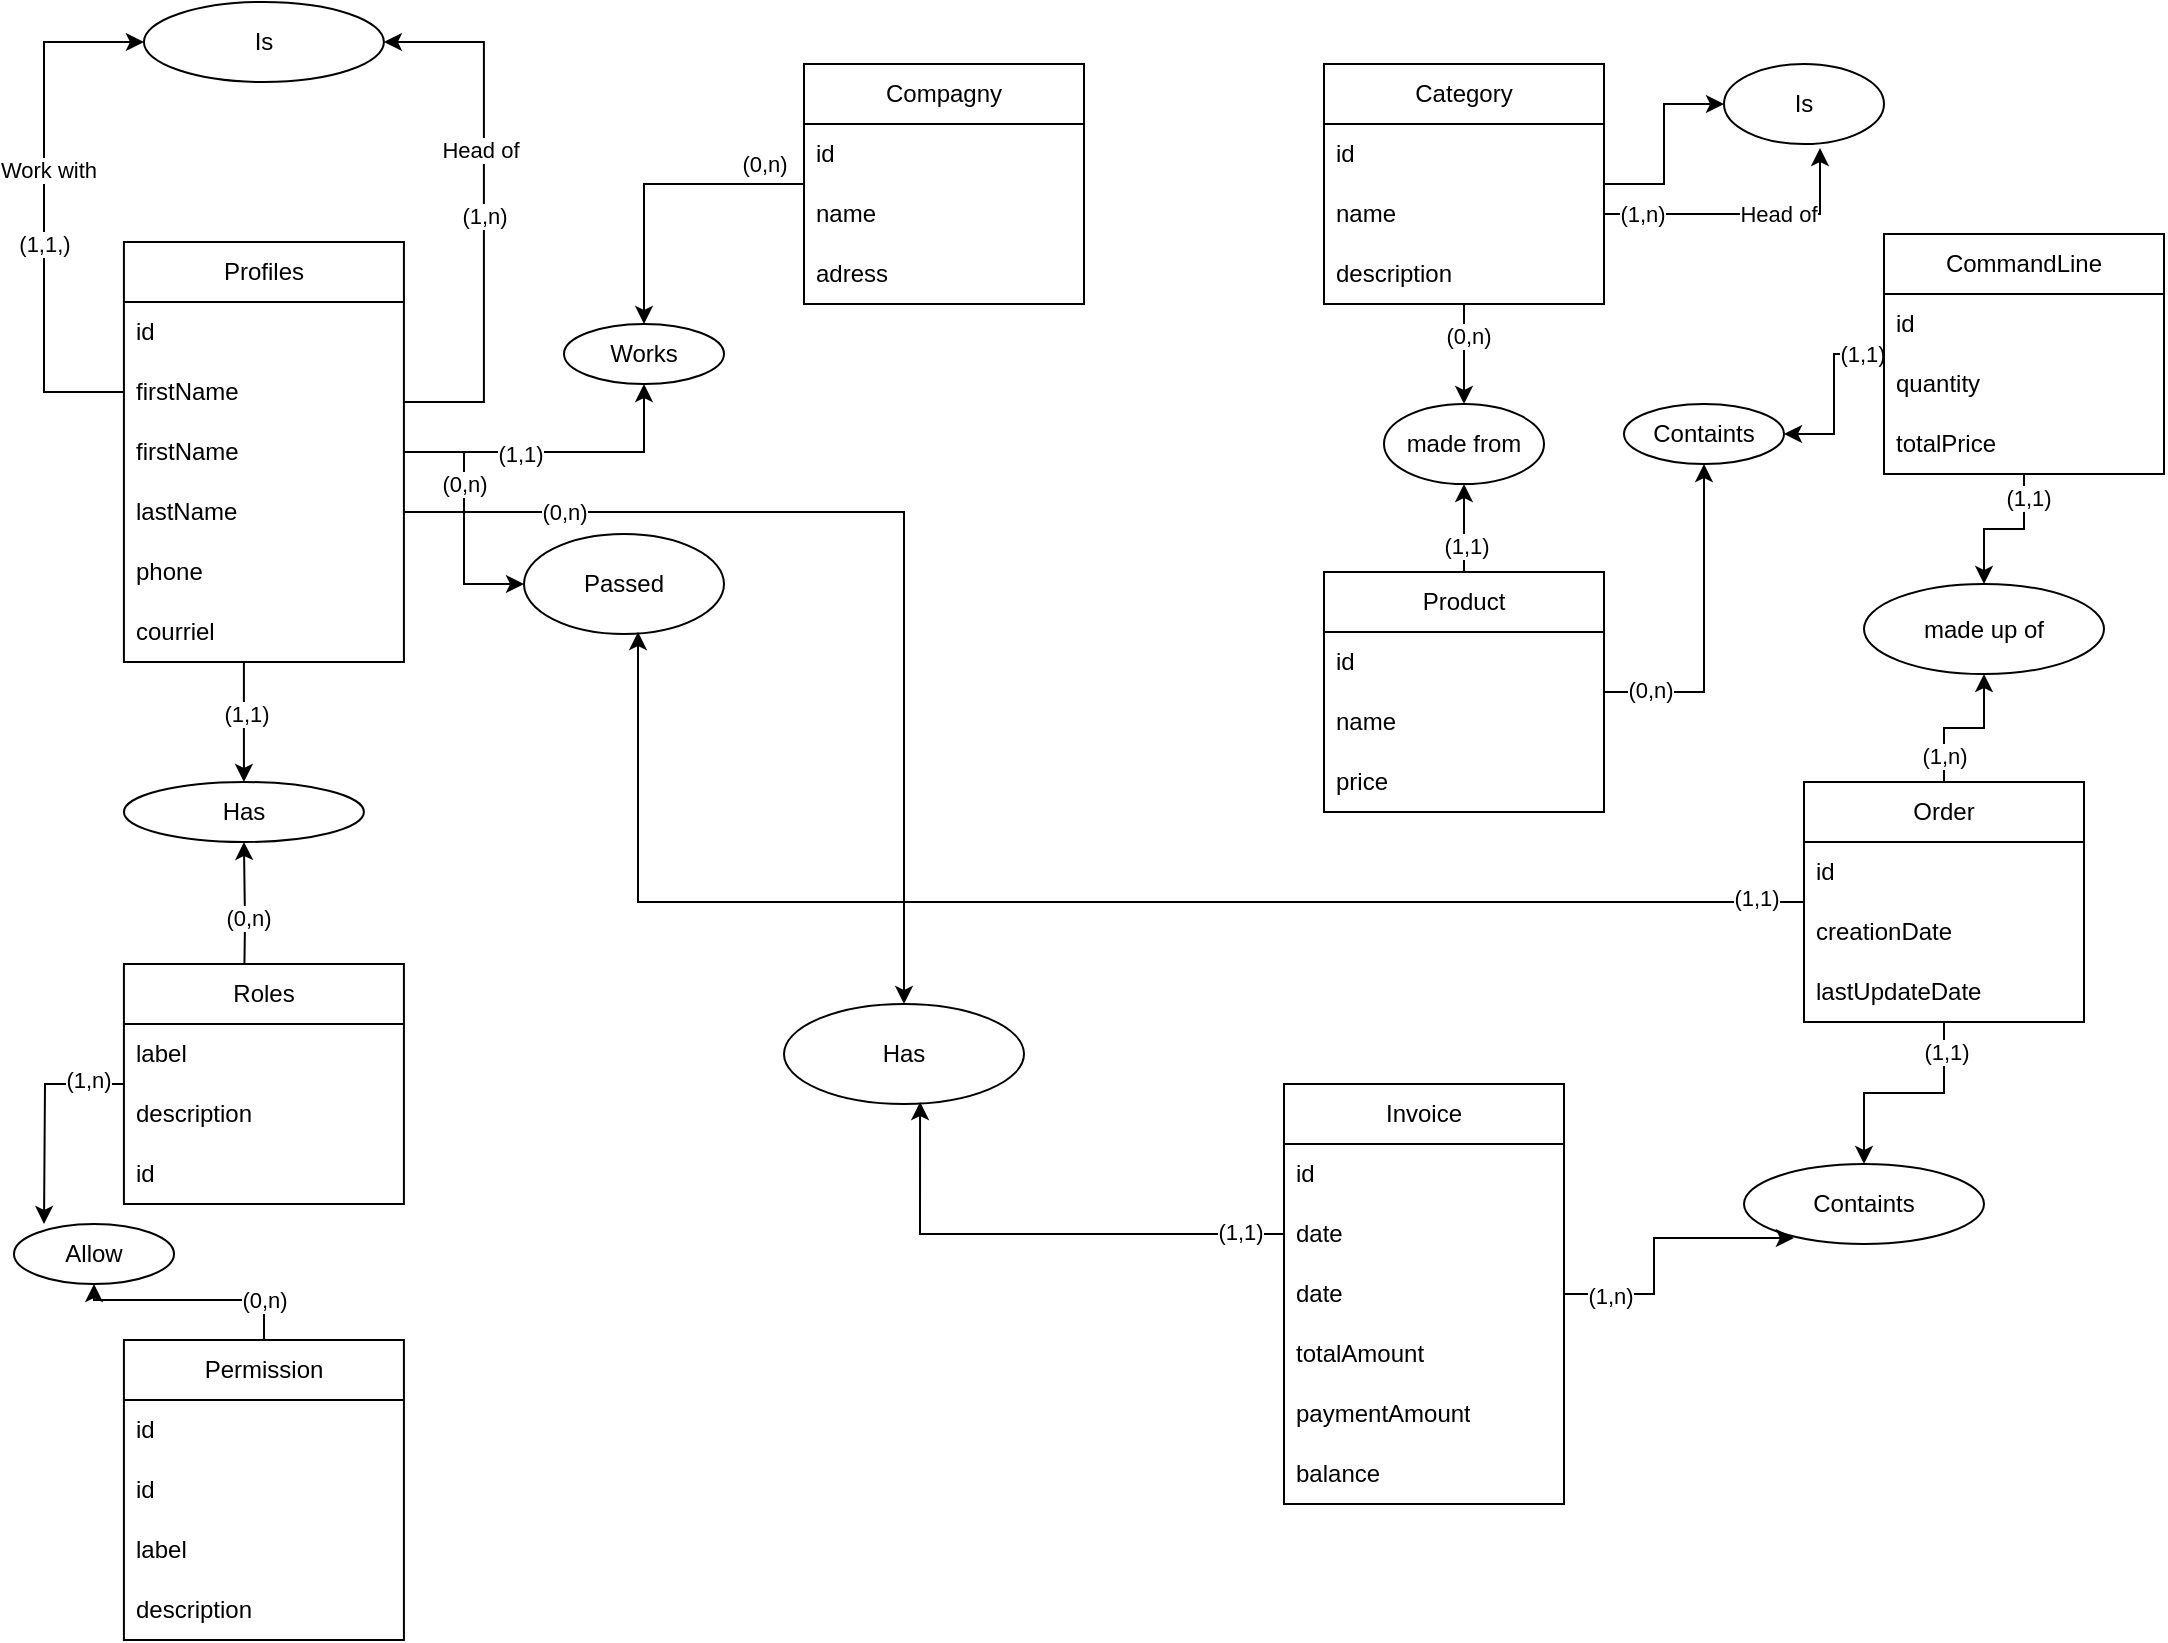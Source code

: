 <mxfile version="26.0.4" pages="2">
  <diagram name="MCD" id="bskp5neobdjTyrfxAZC7">
    <mxGraphModel dx="4941" dy="738" grid="1" gridSize="10" guides="1" tooltips="1" connect="1" arrows="1" fold="1" page="1" pageScale="1" pageWidth="1169" pageHeight="827" math="0" shadow="0">
      <root>
        <mxCell id="0" />
        <mxCell id="1" parent="0" />
        <mxCell id="2E7-oMuuQbG6Jia4ZMlB-7" style="edgeStyle=orthogonalEdgeStyle;rounded=0;orthogonalLoop=1;jettySize=auto;html=1;" parent="1" source="x-PH9cc-faj1OfSKzyTi-1" target="2E7-oMuuQbG6Jia4ZMlB-3" edge="1">
          <mxGeometry relative="1" as="geometry">
            <Array as="points">
              <mxPoint x="-2100.04" y="209" />
              <mxPoint x="-2100.04" y="29" />
            </Array>
          </mxGeometry>
        </mxCell>
        <mxCell id="2E7-oMuuQbG6Jia4ZMlB-8" value="Head of" style="edgeLabel;html=1;align=center;verticalAlign=middle;resizable=0;points=[];" parent="2E7-oMuuQbG6Jia4ZMlB-7" vertex="1" connectable="0">
          <mxGeometry x="0.229" y="2" relative="1" as="geometry">
            <mxPoint as="offset" />
          </mxGeometry>
        </mxCell>
        <mxCell id="2E7-oMuuQbG6Jia4ZMlB-10" value="(1,n)" style="edgeLabel;html=1;align=center;verticalAlign=middle;resizable=0;points=[];" parent="2E7-oMuuQbG6Jia4ZMlB-7" vertex="1" connectable="0">
          <mxGeometry x="0.343" relative="1" as="geometry">
            <mxPoint y="48" as="offset" />
          </mxGeometry>
        </mxCell>
        <mxCell id="2E7-oMuuQbG6Jia4ZMlB-20" value="" style="edgeStyle=orthogonalEdgeStyle;rounded=0;orthogonalLoop=1;jettySize=auto;html=1;" parent="1" source="x-PH9cc-faj1OfSKzyTi-1" target="2E7-oMuuQbG6Jia4ZMlB-17" edge="1">
          <mxGeometry relative="1" as="geometry">
            <Array as="points">
              <mxPoint x="-2220.04" y="359" />
              <mxPoint x="-2220.04" y="359" />
            </Array>
          </mxGeometry>
        </mxCell>
        <mxCell id="2E7-oMuuQbG6Jia4ZMlB-21" value="(1,1)" style="edgeLabel;html=1;align=center;verticalAlign=middle;resizable=0;points=[];" parent="2E7-oMuuQbG6Jia4ZMlB-20" vertex="1" connectable="0">
          <mxGeometry x="-0.133" y="1" relative="1" as="geometry">
            <mxPoint as="offset" />
          </mxGeometry>
        </mxCell>
        <mxCell id="dRXb_UXZ9vbZY_wp53JQ-15" style="edgeStyle=orthogonalEdgeStyle;rounded=0;orthogonalLoop=1;jettySize=auto;html=1;entryX=0;entryY=0.5;entryDx=0;entryDy=0;" parent="1" source="x-PH9cc-faj1OfSKzyTi-1" edge="1" target="dRXb_UXZ9vbZY_wp53JQ-14">
          <mxGeometry relative="1" as="geometry">
            <mxPoint x="-2080" y="259" as="targetPoint" />
            <Array as="points">
              <mxPoint x="-2110" y="234" />
              <mxPoint x="-2110" y="300" />
            </Array>
          </mxGeometry>
        </mxCell>
        <mxCell id="dRXb_UXZ9vbZY_wp53JQ-17" value="(0,n)" style="edgeLabel;html=1;align=center;verticalAlign=middle;resizable=0;points=[];" parent="dRXb_UXZ9vbZY_wp53JQ-15" vertex="1" connectable="0">
          <mxGeometry x="0.115" relative="1" as="geometry">
            <mxPoint y="-25" as="offset" />
          </mxGeometry>
        </mxCell>
        <mxCell id="O9BB-eR_uUTrEQxrqzfe-11" style="edgeStyle=orthogonalEdgeStyle;rounded=0;orthogonalLoop=1;jettySize=auto;html=1;entryX=0.5;entryY=1;entryDx=0;entryDy=0;" edge="1" parent="1" source="x-PH9cc-faj1OfSKzyTi-1" target="O9BB-eR_uUTrEQxrqzfe-8">
          <mxGeometry relative="1" as="geometry" />
        </mxCell>
        <mxCell id="O9BB-eR_uUTrEQxrqzfe-12" value="(1,1)" style="edgeLabel;html=1;align=center;verticalAlign=middle;resizable=0;points=[];" vertex="1" connectable="0" parent="O9BB-eR_uUTrEQxrqzfe-11">
          <mxGeometry x="-0.246" y="-1" relative="1" as="geometry">
            <mxPoint as="offset" />
          </mxGeometry>
        </mxCell>
        <mxCell id="x-PH9cc-faj1OfSKzyTi-1" value="Profiles" style="swimlane;fontStyle=0;childLayout=stackLayout;horizontal=1;startSize=30;horizontalStack=0;resizeParent=1;resizeParentMax=0;resizeLast=0;collapsible=1;marginBottom=0;whiteSpace=wrap;html=1;" parent="1" vertex="1">
          <mxGeometry x="-2280.04" y="129" width="140" height="210" as="geometry" />
        </mxCell>
        <mxCell id="x-PH9cc-faj1OfSKzyTi-2" value="id" style="text;strokeColor=none;fillColor=none;align=left;verticalAlign=middle;spacingLeft=4;spacingRight=4;overflow=hidden;points=[[0,0.5],[1,0.5]];portConstraint=eastwest;rotatable=0;whiteSpace=wrap;html=1;" parent="x-PH9cc-faj1OfSKzyTi-1" vertex="1">
          <mxGeometry y="30" width="140" height="30" as="geometry" />
        </mxCell>
        <mxCell id="x-PH9cc-faj1OfSKzyTi-3" value="firstName" style="text;strokeColor=none;fillColor=none;align=left;verticalAlign=middle;spacingLeft=4;spacingRight=4;overflow=hidden;points=[[0,0.5],[1,0.5]];portConstraint=eastwest;rotatable=0;whiteSpace=wrap;html=1;" parent="x-PH9cc-faj1OfSKzyTi-1" vertex="1">
          <mxGeometry y="60" width="140" height="30" as="geometry" />
        </mxCell>
        <mxCell id="2E7-oMuuQbG6Jia4ZMlB-6" value="firstName" style="text;strokeColor=none;fillColor=none;align=left;verticalAlign=middle;spacingLeft=4;spacingRight=4;overflow=hidden;points=[[0,0.5],[1,0.5]];portConstraint=eastwest;rotatable=0;whiteSpace=wrap;html=1;" parent="x-PH9cc-faj1OfSKzyTi-1" vertex="1">
          <mxGeometry y="90" width="140" height="30" as="geometry" />
        </mxCell>
        <mxCell id="x-PH9cc-faj1OfSKzyTi-4" value="lastName" style="text;strokeColor=none;fillColor=none;align=left;verticalAlign=middle;spacingLeft=4;spacingRight=4;overflow=hidden;points=[[0,0.5],[1,0.5]];portConstraint=eastwest;rotatable=0;whiteSpace=wrap;html=1;" parent="x-PH9cc-faj1OfSKzyTi-1" vertex="1">
          <mxGeometry y="120" width="140" height="30" as="geometry" />
        </mxCell>
        <mxCell id="2E7-oMuuQbG6Jia4ZMlB-1" value="phone" style="text;strokeColor=none;fillColor=none;align=left;verticalAlign=middle;spacingLeft=4;spacingRight=4;overflow=hidden;points=[[0,0.5],[1,0.5]];portConstraint=eastwest;rotatable=0;whiteSpace=wrap;html=1;" parent="x-PH9cc-faj1OfSKzyTi-1" vertex="1">
          <mxGeometry y="150" width="140" height="30" as="geometry" />
        </mxCell>
        <mxCell id="2E7-oMuuQbG6Jia4ZMlB-2" value="courriel" style="text;strokeColor=none;fillColor=none;align=left;verticalAlign=middle;spacingLeft=4;spacingRight=4;overflow=hidden;points=[[0,0.5],[1,0.5]];portConstraint=eastwest;rotatable=0;whiteSpace=wrap;html=1;" parent="x-PH9cc-faj1OfSKzyTi-1" vertex="1">
          <mxGeometry y="180" width="140" height="30" as="geometry" />
        </mxCell>
        <mxCell id="2E7-oMuuQbG6Jia4ZMlB-3" value="Is" style="ellipse;whiteSpace=wrap;html=1;" parent="1" vertex="1">
          <mxGeometry x="-2270.04" y="9" width="120" height="40" as="geometry" />
        </mxCell>
        <mxCell id="2E7-oMuuQbG6Jia4ZMlB-5" style="edgeStyle=orthogonalEdgeStyle;rounded=0;orthogonalLoop=1;jettySize=auto;html=1;" parent="1" source="x-PH9cc-faj1OfSKzyTi-3" target="2E7-oMuuQbG6Jia4ZMlB-3" edge="1">
          <mxGeometry relative="1" as="geometry">
            <Array as="points">
              <mxPoint x="-2320" y="204" />
              <mxPoint x="-2320" y="29" />
            </Array>
          </mxGeometry>
        </mxCell>
        <mxCell id="2E7-oMuuQbG6Jia4ZMlB-9" value="Work with" style="edgeLabel;html=1;align=center;verticalAlign=middle;resizable=0;points=[];" parent="2E7-oMuuQbG6Jia4ZMlB-5" vertex="1" connectable="0">
          <mxGeometry x="0.144" y="-2" relative="1" as="geometry">
            <mxPoint as="offset" />
          </mxGeometry>
        </mxCell>
        <mxCell id="2E7-oMuuQbG6Jia4ZMlB-11" value="(1,1,)" style="edgeLabel;html=1;align=center;verticalAlign=middle;resizable=0;points=[];" parent="2E7-oMuuQbG6Jia4ZMlB-5" vertex="1" connectable="0">
          <mxGeometry x="-0.135" relative="1" as="geometry">
            <mxPoint as="offset" />
          </mxGeometry>
        </mxCell>
        <mxCell id="2E7-oMuuQbG6Jia4ZMlB-22" style="edgeStyle=orthogonalEdgeStyle;rounded=0;orthogonalLoop=1;jettySize=auto;html=1;entryX=0.5;entryY=1;entryDx=0;entryDy=0;" parent="1" target="2E7-oMuuQbG6Jia4ZMlB-17" edge="1">
          <mxGeometry relative="1" as="geometry">
            <mxPoint x="-2220.04" y="509" as="sourcePoint" />
          </mxGeometry>
        </mxCell>
        <mxCell id="2E7-oMuuQbG6Jia4ZMlB-23" value="(0,n)" style="edgeLabel;html=1;align=center;verticalAlign=middle;resizable=0;points=[];" parent="2E7-oMuuQbG6Jia4ZMlB-22" vertex="1" connectable="0">
          <mxGeometry x="0.05" y="-2" relative="1" as="geometry">
            <mxPoint as="offset" />
          </mxGeometry>
        </mxCell>
        <mxCell id="O9BB-eR_uUTrEQxrqzfe-4" style="edgeStyle=orthogonalEdgeStyle;rounded=0;orthogonalLoop=1;jettySize=auto;html=1;" edge="1" parent="1" source="2E7-oMuuQbG6Jia4ZMlB-12">
          <mxGeometry relative="1" as="geometry">
            <mxPoint x="-2320" y="620" as="targetPoint" />
          </mxGeometry>
        </mxCell>
        <mxCell id="O9BB-eR_uUTrEQxrqzfe-5" value="(1,n)" style="edgeLabel;html=1;align=center;verticalAlign=middle;resizable=0;points=[];" vertex="1" connectable="0" parent="O9BB-eR_uUTrEQxrqzfe-4">
          <mxGeometry x="-0.672" y="-2" relative="1" as="geometry">
            <mxPoint as="offset" />
          </mxGeometry>
        </mxCell>
        <mxCell id="2E7-oMuuQbG6Jia4ZMlB-12" value="Roles" style="swimlane;fontStyle=0;childLayout=stackLayout;horizontal=1;startSize=30;horizontalStack=0;resizeParent=1;resizeParentMax=0;resizeLast=0;collapsible=1;marginBottom=0;whiteSpace=wrap;html=1;" parent="1" vertex="1">
          <mxGeometry x="-2280.04" y="490" width="140" height="120" as="geometry" />
        </mxCell>
        <mxCell id="2E7-oMuuQbG6Jia4ZMlB-14" value="label" style="text;strokeColor=none;fillColor=none;align=left;verticalAlign=middle;spacingLeft=4;spacingRight=4;overflow=hidden;points=[[0,0.5],[1,0.5]];portConstraint=eastwest;rotatable=0;whiteSpace=wrap;html=1;" parent="2E7-oMuuQbG6Jia4ZMlB-12" vertex="1">
          <mxGeometry y="30" width="140" height="30" as="geometry" />
        </mxCell>
        <mxCell id="2E7-oMuuQbG6Jia4ZMlB-15" value="description" style="text;strokeColor=none;fillColor=none;align=left;verticalAlign=middle;spacingLeft=4;spacingRight=4;overflow=hidden;points=[[0,0.5],[1,0.5]];portConstraint=eastwest;rotatable=0;whiteSpace=wrap;html=1;" parent="2E7-oMuuQbG6Jia4ZMlB-12" vertex="1">
          <mxGeometry y="60" width="140" height="30" as="geometry" />
        </mxCell>
        <mxCell id="2E7-oMuuQbG6Jia4ZMlB-13" value="id" style="text;strokeColor=none;fillColor=none;align=left;verticalAlign=middle;spacingLeft=4;spacingRight=4;overflow=hidden;points=[[0,0.5],[1,0.5]];portConstraint=eastwest;rotatable=0;whiteSpace=wrap;html=1;" parent="2E7-oMuuQbG6Jia4ZMlB-12" vertex="1">
          <mxGeometry y="90" width="140" height="30" as="geometry" />
        </mxCell>
        <mxCell id="2E7-oMuuQbG6Jia4ZMlB-17" value="Has" style="ellipse;whiteSpace=wrap;html=1;" parent="1" vertex="1">
          <mxGeometry x="-2280.04" y="399" width="120" height="30" as="geometry" />
        </mxCell>
        <mxCell id="O9BB-eR_uUTrEQxrqzfe-6" style="edgeStyle=orthogonalEdgeStyle;rounded=0;orthogonalLoop=1;jettySize=auto;html=1;" edge="1" parent="1" source="dRXb_UXZ9vbZY_wp53JQ-1" target="dRXb_UXZ9vbZY_wp53JQ-5">
          <mxGeometry relative="1" as="geometry" />
        </mxCell>
        <mxCell id="O9BB-eR_uUTrEQxrqzfe-7" value="(0,n)" style="edgeLabel;html=1;align=center;verticalAlign=middle;resizable=0;points=[];" vertex="1" connectable="0" parent="O9BB-eR_uUTrEQxrqzfe-6">
          <mxGeometry x="-0.878" y="1" relative="1" as="geometry">
            <mxPoint x="1" y="-13" as="offset" />
          </mxGeometry>
        </mxCell>
        <mxCell id="dRXb_UXZ9vbZY_wp53JQ-1" value="Permission" style="swimlane;fontStyle=0;childLayout=stackLayout;horizontal=1;startSize=30;horizontalStack=0;resizeParent=1;resizeParentMax=0;resizeLast=0;collapsible=1;marginBottom=0;whiteSpace=wrap;html=1;" parent="1" vertex="1">
          <mxGeometry x="-2280.04" y="678" width="140" height="150" as="geometry" />
        </mxCell>
        <mxCell id="O9BB-eR_uUTrEQxrqzfe-2" value="id" style="text;strokeColor=none;fillColor=none;align=left;verticalAlign=middle;spacingLeft=4;spacingRight=4;overflow=hidden;points=[[0,0.5],[1,0.5]];portConstraint=eastwest;rotatable=0;whiteSpace=wrap;html=1;" vertex="1" parent="dRXb_UXZ9vbZY_wp53JQ-1">
          <mxGeometry y="30" width="140" height="30" as="geometry" />
        </mxCell>
        <mxCell id="dRXb_UXZ9vbZY_wp53JQ-2" value="id" style="text;strokeColor=none;fillColor=none;align=left;verticalAlign=middle;spacingLeft=4;spacingRight=4;overflow=hidden;points=[[0,0.5],[1,0.5]];portConstraint=eastwest;rotatable=0;whiteSpace=wrap;html=1;" parent="dRXb_UXZ9vbZY_wp53JQ-1" vertex="1">
          <mxGeometry y="60" width="140" height="30" as="geometry" />
        </mxCell>
        <mxCell id="dRXb_UXZ9vbZY_wp53JQ-3" value="label" style="text;strokeColor=none;fillColor=none;align=left;verticalAlign=middle;spacingLeft=4;spacingRight=4;overflow=hidden;points=[[0,0.5],[1,0.5]];portConstraint=eastwest;rotatable=0;whiteSpace=wrap;html=1;" parent="dRXb_UXZ9vbZY_wp53JQ-1" vertex="1">
          <mxGeometry y="90" width="140" height="30" as="geometry" />
        </mxCell>
        <mxCell id="dRXb_UXZ9vbZY_wp53JQ-4" value="description" style="text;strokeColor=none;fillColor=none;align=left;verticalAlign=middle;spacingLeft=4;spacingRight=4;overflow=hidden;points=[[0,0.5],[1,0.5]];portConstraint=eastwest;rotatable=0;whiteSpace=wrap;html=1;" parent="dRXb_UXZ9vbZY_wp53JQ-1" vertex="1">
          <mxGeometry y="120" width="140" height="30" as="geometry" />
        </mxCell>
        <mxCell id="dRXb_UXZ9vbZY_wp53JQ-5" value="Allow" style="ellipse;whiteSpace=wrap;html=1;" parent="1" vertex="1">
          <mxGeometry x="-2335" y="620" width="80" height="30" as="geometry" />
        </mxCell>
        <mxCell id="dRXb_UXZ9vbZY_wp53JQ-14" value="Passed" style="ellipse;whiteSpace=wrap;html=1;" parent="1" vertex="1">
          <mxGeometry x="-2080" y="275" width="100" height="50" as="geometry" />
        </mxCell>
        <mxCell id="O9BB-eR_uUTrEQxrqzfe-9" style="edgeStyle=orthogonalEdgeStyle;rounded=0;orthogonalLoop=1;jettySize=auto;html=1;entryX=0.5;entryY=0;entryDx=0;entryDy=0;" edge="1" parent="1" source="FpNPzey3Qr_-f8V8syhO-1" target="O9BB-eR_uUTrEQxrqzfe-8">
          <mxGeometry relative="1" as="geometry" />
        </mxCell>
        <mxCell id="O9BB-eR_uUTrEQxrqzfe-10" value="(0,n)" style="edgeLabel;html=1;align=center;verticalAlign=middle;resizable=0;points=[];" vertex="1" connectable="0" parent="O9BB-eR_uUTrEQxrqzfe-9">
          <mxGeometry x="-0.813" relative="1" as="geometry">
            <mxPoint x="-6" y="-10" as="offset" />
          </mxGeometry>
        </mxCell>
        <mxCell id="FpNPzey3Qr_-f8V8syhO-1" value="Compagny" style="swimlane;fontStyle=0;childLayout=stackLayout;horizontal=1;startSize=30;horizontalStack=0;resizeParent=1;resizeParentMax=0;resizeLast=0;collapsible=1;marginBottom=0;whiteSpace=wrap;html=1;" parent="1" vertex="1">
          <mxGeometry x="-1940" y="40" width="140" height="120" as="geometry" />
        </mxCell>
        <mxCell id="FpNPzey3Qr_-f8V8syhO-2" value="id" style="text;strokeColor=none;fillColor=none;align=left;verticalAlign=middle;spacingLeft=4;spacingRight=4;overflow=hidden;points=[[0,0.5],[1,0.5]];portConstraint=eastwest;rotatable=0;whiteSpace=wrap;html=1;" parent="FpNPzey3Qr_-f8V8syhO-1" vertex="1">
          <mxGeometry y="30" width="140" height="30" as="geometry" />
        </mxCell>
        <mxCell id="FpNPzey3Qr_-f8V8syhO-3" value="name" style="text;strokeColor=none;fillColor=none;align=left;verticalAlign=middle;spacingLeft=4;spacingRight=4;overflow=hidden;points=[[0,0.5],[1,0.5]];portConstraint=eastwest;rotatable=0;whiteSpace=wrap;html=1;" parent="FpNPzey3Qr_-f8V8syhO-1" vertex="1">
          <mxGeometry y="60" width="140" height="30" as="geometry" />
        </mxCell>
        <mxCell id="FpNPzey3Qr_-f8V8syhO-4" value="adress" style="text;strokeColor=none;fillColor=none;align=left;verticalAlign=middle;spacingLeft=4;spacingRight=4;overflow=hidden;points=[[0,0.5],[1,0.5]];portConstraint=eastwest;rotatable=0;whiteSpace=wrap;html=1;" parent="FpNPzey3Qr_-f8V8syhO-1" vertex="1">
          <mxGeometry y="90" width="140" height="30" as="geometry" />
        </mxCell>
        <mxCell id="O9BB-eR_uUTrEQxrqzfe-8" value="Works" style="ellipse;whiteSpace=wrap;html=1;" vertex="1" parent="1">
          <mxGeometry x="-2060" y="170" width="80" height="30" as="geometry" />
        </mxCell>
        <mxCell id="O9BB-eR_uUTrEQxrqzfe-19" value="" style="edgeStyle=orthogonalEdgeStyle;rounded=0;orthogonalLoop=1;jettySize=auto;html=1;" edge="1" parent="1" source="O9BB-eR_uUTrEQxrqzfe-13" target="O9BB-eR_uUTrEQxrqzfe-17">
          <mxGeometry relative="1" as="geometry" />
        </mxCell>
        <mxCell id="O9BB-eR_uUTrEQxrqzfe-33" value="" style="edgeStyle=orthogonalEdgeStyle;rounded=0;orthogonalLoop=1;jettySize=auto;html=1;" edge="1" parent="1" source="O9BB-eR_uUTrEQxrqzfe-13" target="O9BB-eR_uUTrEQxrqzfe-30">
          <mxGeometry relative="1" as="geometry" />
        </mxCell>
        <mxCell id="O9BB-eR_uUTrEQxrqzfe-34" value="(0,n)" style="edgeLabel;html=1;align=center;verticalAlign=middle;resizable=0;points=[];" vertex="1" connectable="0" parent="O9BB-eR_uUTrEQxrqzfe-33">
          <mxGeometry x="-0.36" y="2" relative="1" as="geometry">
            <mxPoint as="offset" />
          </mxGeometry>
        </mxCell>
        <mxCell id="O9BB-eR_uUTrEQxrqzfe-13" value="Category" style="swimlane;fontStyle=0;childLayout=stackLayout;horizontal=1;startSize=30;horizontalStack=0;resizeParent=1;resizeParentMax=0;resizeLast=0;collapsible=1;marginBottom=0;whiteSpace=wrap;html=1;" vertex="1" parent="1">
          <mxGeometry x="-1680" y="40" width="140" height="120" as="geometry" />
        </mxCell>
        <mxCell id="O9BB-eR_uUTrEQxrqzfe-14" value="id" style="text;strokeColor=none;fillColor=none;align=left;verticalAlign=middle;spacingLeft=4;spacingRight=4;overflow=hidden;points=[[0,0.5],[1,0.5]];portConstraint=eastwest;rotatable=0;whiteSpace=wrap;html=1;" vertex="1" parent="O9BB-eR_uUTrEQxrqzfe-13">
          <mxGeometry y="30" width="140" height="30" as="geometry" />
        </mxCell>
        <mxCell id="O9BB-eR_uUTrEQxrqzfe-15" value="name" style="text;strokeColor=none;fillColor=none;align=left;verticalAlign=middle;spacingLeft=4;spacingRight=4;overflow=hidden;points=[[0,0.5],[1,0.5]];portConstraint=eastwest;rotatable=0;whiteSpace=wrap;html=1;" vertex="1" parent="O9BB-eR_uUTrEQxrqzfe-13">
          <mxGeometry y="60" width="140" height="30" as="geometry" />
        </mxCell>
        <mxCell id="O9BB-eR_uUTrEQxrqzfe-16" value="description" style="text;strokeColor=none;fillColor=none;align=left;verticalAlign=middle;spacingLeft=4;spacingRight=4;overflow=hidden;points=[[0,0.5],[1,0.5]];portConstraint=eastwest;rotatable=0;whiteSpace=wrap;html=1;" vertex="1" parent="O9BB-eR_uUTrEQxrqzfe-13">
          <mxGeometry y="90" width="140" height="30" as="geometry" />
        </mxCell>
        <mxCell id="O9BB-eR_uUTrEQxrqzfe-17" value="Is" style="ellipse;whiteSpace=wrap;html=1;" vertex="1" parent="1">
          <mxGeometry x="-1480" y="40" width="80" height="40" as="geometry" />
        </mxCell>
        <mxCell id="O9BB-eR_uUTrEQxrqzfe-21" style="edgeStyle=orthogonalEdgeStyle;rounded=0;orthogonalLoop=1;jettySize=auto;html=1;entryX=0.6;entryY=1.05;entryDx=0;entryDy=0;entryPerimeter=0;" edge="1" parent="1" source="O9BB-eR_uUTrEQxrqzfe-15" target="O9BB-eR_uUTrEQxrqzfe-17">
          <mxGeometry relative="1" as="geometry" />
        </mxCell>
        <mxCell id="O9BB-eR_uUTrEQxrqzfe-24" value="Head of" style="edgeLabel;html=1;align=center;verticalAlign=middle;resizable=0;points=[];" vertex="1" connectable="0" parent="O9BB-eR_uUTrEQxrqzfe-21">
          <mxGeometry x="0.234" relative="1" as="geometry">
            <mxPoint as="offset" />
          </mxGeometry>
        </mxCell>
        <mxCell id="O9BB-eR_uUTrEQxrqzfe-25" value="(1,n)" style="edgeLabel;html=1;align=center;verticalAlign=middle;resizable=0;points=[];" vertex="1" connectable="0" parent="O9BB-eR_uUTrEQxrqzfe-21">
          <mxGeometry x="-0.731" relative="1" as="geometry">
            <mxPoint as="offset" />
          </mxGeometry>
        </mxCell>
        <mxCell id="O9BB-eR_uUTrEQxrqzfe-31" value="" style="edgeStyle=orthogonalEdgeStyle;rounded=0;orthogonalLoop=1;jettySize=auto;html=1;" edge="1" parent="1" source="O9BB-eR_uUTrEQxrqzfe-26" target="O9BB-eR_uUTrEQxrqzfe-30">
          <mxGeometry relative="1" as="geometry" />
        </mxCell>
        <mxCell id="O9BB-eR_uUTrEQxrqzfe-32" value="(1,1)" style="edgeLabel;html=1;align=center;verticalAlign=middle;resizable=0;points=[];" vertex="1" connectable="0" parent="O9BB-eR_uUTrEQxrqzfe-31">
          <mxGeometry x="-0.409" y="-1" relative="1" as="geometry">
            <mxPoint as="offset" />
          </mxGeometry>
        </mxCell>
        <mxCell id="O9BB-eR_uUTrEQxrqzfe-54" style="edgeStyle=orthogonalEdgeStyle;rounded=0;orthogonalLoop=1;jettySize=auto;html=1;entryX=0.5;entryY=1;entryDx=0;entryDy=0;" edge="1" parent="1" source="O9BB-eR_uUTrEQxrqzfe-26" target="O9BB-eR_uUTrEQxrqzfe-51">
          <mxGeometry relative="1" as="geometry" />
        </mxCell>
        <mxCell id="O9BB-eR_uUTrEQxrqzfe-55" value="(0,n)" style="edgeLabel;html=1;align=center;verticalAlign=middle;resizable=0;points=[];" vertex="1" connectable="0" parent="O9BB-eR_uUTrEQxrqzfe-54">
          <mxGeometry x="-0.72" y="1" relative="1" as="geometry">
            <mxPoint as="offset" />
          </mxGeometry>
        </mxCell>
        <mxCell id="O9BB-eR_uUTrEQxrqzfe-26" value="Product" style="swimlane;fontStyle=0;childLayout=stackLayout;horizontal=1;startSize=30;horizontalStack=0;resizeParent=1;resizeParentMax=0;resizeLast=0;collapsible=1;marginBottom=0;whiteSpace=wrap;html=1;" vertex="1" parent="1">
          <mxGeometry x="-1680" y="294" width="140" height="120" as="geometry" />
        </mxCell>
        <mxCell id="O9BB-eR_uUTrEQxrqzfe-27" value="id" style="text;strokeColor=none;fillColor=none;align=left;verticalAlign=middle;spacingLeft=4;spacingRight=4;overflow=hidden;points=[[0,0.5],[1,0.5]];portConstraint=eastwest;rotatable=0;whiteSpace=wrap;html=1;" vertex="1" parent="O9BB-eR_uUTrEQxrqzfe-26">
          <mxGeometry y="30" width="140" height="30" as="geometry" />
        </mxCell>
        <mxCell id="O9BB-eR_uUTrEQxrqzfe-28" value="name" style="text;strokeColor=none;fillColor=none;align=left;verticalAlign=middle;spacingLeft=4;spacingRight=4;overflow=hidden;points=[[0,0.5],[1,0.5]];portConstraint=eastwest;rotatable=0;whiteSpace=wrap;html=1;" vertex="1" parent="O9BB-eR_uUTrEQxrqzfe-26">
          <mxGeometry y="60" width="140" height="30" as="geometry" />
        </mxCell>
        <mxCell id="O9BB-eR_uUTrEQxrqzfe-29" value="price" style="text;strokeColor=none;fillColor=none;align=left;verticalAlign=middle;spacingLeft=4;spacingRight=4;overflow=hidden;points=[[0,0.5],[1,0.5]];portConstraint=eastwest;rotatable=0;whiteSpace=wrap;html=1;" vertex="1" parent="O9BB-eR_uUTrEQxrqzfe-26">
          <mxGeometry y="90" width="140" height="30" as="geometry" />
        </mxCell>
        <mxCell id="O9BB-eR_uUTrEQxrqzfe-30" value="made from" style="ellipse;whiteSpace=wrap;html=1;" vertex="1" parent="1">
          <mxGeometry x="-1650" y="210" width="80" height="40" as="geometry" />
        </mxCell>
        <mxCell id="O9BB-eR_uUTrEQxrqzfe-49" value="" style="edgeStyle=orthogonalEdgeStyle;rounded=0;orthogonalLoop=1;jettySize=auto;html=1;" edge="1" parent="1" source="O9BB-eR_uUTrEQxrqzfe-35" target="O9BB-eR_uUTrEQxrqzfe-43">
          <mxGeometry relative="1" as="geometry" />
        </mxCell>
        <mxCell id="O9BB-eR_uUTrEQxrqzfe-50" value="(1,n)" style="edgeLabel;html=1;align=center;verticalAlign=middle;resizable=0;points=[];" vertex="1" connectable="0" parent="O9BB-eR_uUTrEQxrqzfe-49">
          <mxGeometry x="-0.649" relative="1" as="geometry">
            <mxPoint as="offset" />
          </mxGeometry>
        </mxCell>
        <mxCell id="O9BB-eR_uUTrEQxrqzfe-73" value="" style="edgeStyle=orthogonalEdgeStyle;rounded=0;orthogonalLoop=1;jettySize=auto;html=1;" edge="1" parent="1" source="O9BB-eR_uUTrEQxrqzfe-35" target="O9BB-eR_uUTrEQxrqzfe-70">
          <mxGeometry relative="1" as="geometry" />
        </mxCell>
        <mxCell id="O9BB-eR_uUTrEQxrqzfe-76" value="(1,1)" style="edgeLabel;html=1;align=center;verticalAlign=middle;resizable=0;points=[];" vertex="1" connectable="0" parent="O9BB-eR_uUTrEQxrqzfe-73">
          <mxGeometry x="-0.73" y="1" relative="1" as="geometry">
            <mxPoint as="offset" />
          </mxGeometry>
        </mxCell>
        <mxCell id="O9BB-eR_uUTrEQxrqzfe-35" value="Order" style="swimlane;fontStyle=0;childLayout=stackLayout;horizontal=1;startSize=30;horizontalStack=0;resizeParent=1;resizeParentMax=0;resizeLast=0;collapsible=1;marginBottom=0;whiteSpace=wrap;html=1;" vertex="1" parent="1">
          <mxGeometry x="-1440" y="399" width="140" height="120" as="geometry" />
        </mxCell>
        <mxCell id="O9BB-eR_uUTrEQxrqzfe-36" value="id" style="text;strokeColor=none;fillColor=none;align=left;verticalAlign=middle;spacingLeft=4;spacingRight=4;overflow=hidden;points=[[0,0.5],[1,0.5]];portConstraint=eastwest;rotatable=0;whiteSpace=wrap;html=1;" vertex="1" parent="O9BB-eR_uUTrEQxrqzfe-35">
          <mxGeometry y="30" width="140" height="30" as="geometry" />
        </mxCell>
        <mxCell id="O9BB-eR_uUTrEQxrqzfe-37" value="creationDate" style="text;strokeColor=none;fillColor=none;align=left;verticalAlign=middle;spacingLeft=4;spacingRight=4;overflow=hidden;points=[[0,0.5],[1,0.5]];portConstraint=eastwest;rotatable=0;whiteSpace=wrap;html=1;" vertex="1" parent="O9BB-eR_uUTrEQxrqzfe-35">
          <mxGeometry y="60" width="140" height="30" as="geometry" />
        </mxCell>
        <mxCell id="O9BB-eR_uUTrEQxrqzfe-38" value="lastUpdateDate" style="text;strokeColor=none;fillColor=none;align=left;verticalAlign=middle;spacingLeft=4;spacingRight=4;overflow=hidden;points=[[0,0.5],[1,0.5]];portConstraint=eastwest;rotatable=0;whiteSpace=wrap;html=1;" vertex="1" parent="O9BB-eR_uUTrEQxrqzfe-35">
          <mxGeometry y="90" width="140" height="30" as="geometry" />
        </mxCell>
        <mxCell id="O9BB-eR_uUTrEQxrqzfe-44" value="" style="edgeStyle=orthogonalEdgeStyle;rounded=0;orthogonalLoop=1;jettySize=auto;html=1;" edge="1" parent="1" source="O9BB-eR_uUTrEQxrqzfe-39" target="O9BB-eR_uUTrEQxrqzfe-43">
          <mxGeometry relative="1" as="geometry" />
        </mxCell>
        <mxCell id="O9BB-eR_uUTrEQxrqzfe-48" value="(1,1)" style="edgeLabel;html=1;align=center;verticalAlign=middle;resizable=0;points=[];" vertex="1" connectable="0" parent="O9BB-eR_uUTrEQxrqzfe-44">
          <mxGeometry x="-0.68" y="2" relative="1" as="geometry">
            <mxPoint as="offset" />
          </mxGeometry>
        </mxCell>
        <mxCell id="O9BB-eR_uUTrEQxrqzfe-52" value="" style="edgeStyle=orthogonalEdgeStyle;rounded=0;orthogonalLoop=1;jettySize=auto;html=1;" edge="1" parent="1" source="O9BB-eR_uUTrEQxrqzfe-39" target="O9BB-eR_uUTrEQxrqzfe-51">
          <mxGeometry relative="1" as="geometry" />
        </mxCell>
        <mxCell id="O9BB-eR_uUTrEQxrqzfe-53" value="(1,1)" style="edgeLabel;html=1;align=center;verticalAlign=middle;resizable=0;points=[];" vertex="1" connectable="0" parent="O9BB-eR_uUTrEQxrqzfe-52">
          <mxGeometry x="-0.756" relative="1" as="geometry">
            <mxPoint as="offset" />
          </mxGeometry>
        </mxCell>
        <mxCell id="O9BB-eR_uUTrEQxrqzfe-39" value="CommandLine" style="swimlane;fontStyle=0;childLayout=stackLayout;horizontal=1;startSize=30;horizontalStack=0;resizeParent=1;resizeParentMax=0;resizeLast=0;collapsible=1;marginBottom=0;whiteSpace=wrap;html=1;" vertex="1" parent="1">
          <mxGeometry x="-1400" y="125" width="140" height="120" as="geometry" />
        </mxCell>
        <mxCell id="O9BB-eR_uUTrEQxrqzfe-40" value="id" style="text;strokeColor=none;fillColor=none;align=left;verticalAlign=middle;spacingLeft=4;spacingRight=4;overflow=hidden;points=[[0,0.5],[1,0.5]];portConstraint=eastwest;rotatable=0;whiteSpace=wrap;html=1;" vertex="1" parent="O9BB-eR_uUTrEQxrqzfe-39">
          <mxGeometry y="30" width="140" height="30" as="geometry" />
        </mxCell>
        <mxCell id="O9BB-eR_uUTrEQxrqzfe-41" value="quantity" style="text;strokeColor=none;fillColor=none;align=left;verticalAlign=middle;spacingLeft=4;spacingRight=4;overflow=hidden;points=[[0,0.5],[1,0.5]];portConstraint=eastwest;rotatable=0;whiteSpace=wrap;html=1;" vertex="1" parent="O9BB-eR_uUTrEQxrqzfe-39">
          <mxGeometry y="60" width="140" height="30" as="geometry" />
        </mxCell>
        <mxCell id="O9BB-eR_uUTrEQxrqzfe-42" value="totalPrice" style="text;strokeColor=none;fillColor=none;align=left;verticalAlign=middle;spacingLeft=4;spacingRight=4;overflow=hidden;points=[[0,0.5],[1,0.5]];portConstraint=eastwest;rotatable=0;whiteSpace=wrap;html=1;" vertex="1" parent="O9BB-eR_uUTrEQxrqzfe-39">
          <mxGeometry y="90" width="140" height="30" as="geometry" />
        </mxCell>
        <mxCell id="O9BB-eR_uUTrEQxrqzfe-43" value="made up of" style="ellipse;whiteSpace=wrap;html=1;" vertex="1" parent="1">
          <mxGeometry x="-1410" y="300" width="120" height="45" as="geometry" />
        </mxCell>
        <mxCell id="O9BB-eR_uUTrEQxrqzfe-51" value="Containts" style="ellipse;whiteSpace=wrap;html=1;" vertex="1" parent="1">
          <mxGeometry x="-1530" y="210" width="80" height="30" as="geometry" />
        </mxCell>
        <mxCell id="O9BB-eR_uUTrEQxrqzfe-56" style="edgeStyle=orthogonalEdgeStyle;rounded=0;orthogonalLoop=1;jettySize=auto;html=1;entryX=0.57;entryY=0.98;entryDx=0;entryDy=0;entryPerimeter=0;" edge="1" parent="1" source="O9BB-eR_uUTrEQxrqzfe-35" target="dRXb_UXZ9vbZY_wp53JQ-14">
          <mxGeometry relative="1" as="geometry" />
        </mxCell>
        <mxCell id="O9BB-eR_uUTrEQxrqzfe-57" value="(1,1)" style="edgeLabel;html=1;align=center;verticalAlign=middle;resizable=0;points=[];" vertex="1" connectable="0" parent="O9BB-eR_uUTrEQxrqzfe-56">
          <mxGeometry x="-0.933" y="-2" relative="1" as="geometry">
            <mxPoint as="offset" />
          </mxGeometry>
        </mxCell>
        <mxCell id="O9BB-eR_uUTrEQxrqzfe-58" value="Has" style="ellipse;whiteSpace=wrap;html=1;" vertex="1" parent="1">
          <mxGeometry x="-1950" y="510" width="120" height="50" as="geometry" />
        </mxCell>
        <mxCell id="O9BB-eR_uUTrEQxrqzfe-59" value="Invoice" style="swimlane;fontStyle=0;childLayout=stackLayout;horizontal=1;startSize=30;horizontalStack=0;resizeParent=1;resizeParentMax=0;resizeLast=0;collapsible=1;marginBottom=0;whiteSpace=wrap;html=1;" vertex="1" parent="1">
          <mxGeometry x="-1700" y="550" width="140" height="210" as="geometry" />
        </mxCell>
        <mxCell id="O9BB-eR_uUTrEQxrqzfe-60" value="id" style="text;strokeColor=none;fillColor=none;align=left;verticalAlign=middle;spacingLeft=4;spacingRight=4;overflow=hidden;points=[[0,0.5],[1,0.5]];portConstraint=eastwest;rotatable=0;whiteSpace=wrap;html=1;" vertex="1" parent="O9BB-eR_uUTrEQxrqzfe-59">
          <mxGeometry y="30" width="140" height="30" as="geometry" />
        </mxCell>
        <mxCell id="O9BB-eR_uUTrEQxrqzfe-67" value="date" style="text;strokeColor=none;fillColor=none;align=left;verticalAlign=middle;spacingLeft=4;spacingRight=4;overflow=hidden;points=[[0,0.5],[1,0.5]];portConstraint=eastwest;rotatable=0;whiteSpace=wrap;html=1;" vertex="1" parent="O9BB-eR_uUTrEQxrqzfe-59">
          <mxGeometry y="60" width="140" height="30" as="geometry" />
        </mxCell>
        <mxCell id="O9BB-eR_uUTrEQxrqzfe-61" value="date" style="text;strokeColor=none;fillColor=none;align=left;verticalAlign=middle;spacingLeft=4;spacingRight=4;overflow=hidden;points=[[0,0.5],[1,0.5]];portConstraint=eastwest;rotatable=0;whiteSpace=wrap;html=1;" vertex="1" parent="O9BB-eR_uUTrEQxrqzfe-59">
          <mxGeometry y="90" width="140" height="30" as="geometry" />
        </mxCell>
        <mxCell id="O9BB-eR_uUTrEQxrqzfe-62" value="totalAmount" style="text;strokeColor=none;fillColor=none;align=left;verticalAlign=middle;spacingLeft=4;spacingRight=4;overflow=hidden;points=[[0,0.5],[1,0.5]];portConstraint=eastwest;rotatable=0;whiteSpace=wrap;html=1;" vertex="1" parent="O9BB-eR_uUTrEQxrqzfe-59">
          <mxGeometry y="120" width="140" height="30" as="geometry" />
        </mxCell>
        <mxCell id="O9BB-eR_uUTrEQxrqzfe-63" value="paymentAmount" style="text;strokeColor=none;fillColor=none;align=left;verticalAlign=middle;spacingLeft=4;spacingRight=4;overflow=hidden;points=[[0,0.5],[1,0.5]];portConstraint=eastwest;rotatable=0;whiteSpace=wrap;html=1;" vertex="1" parent="O9BB-eR_uUTrEQxrqzfe-59">
          <mxGeometry y="150" width="140" height="30" as="geometry" />
        </mxCell>
        <mxCell id="O9BB-eR_uUTrEQxrqzfe-64" value="balance" style="text;strokeColor=none;fillColor=none;align=left;verticalAlign=middle;spacingLeft=4;spacingRight=4;overflow=hidden;points=[[0,0.5],[1,0.5]];portConstraint=eastwest;rotatable=0;whiteSpace=wrap;html=1;" vertex="1" parent="O9BB-eR_uUTrEQxrqzfe-59">
          <mxGeometry y="180" width="140" height="30" as="geometry" />
        </mxCell>
        <mxCell id="O9BB-eR_uUTrEQxrqzfe-65" style="edgeStyle=orthogonalEdgeStyle;rounded=0;orthogonalLoop=1;jettySize=auto;html=1;" edge="1" parent="1" source="x-PH9cc-faj1OfSKzyTi-4" target="O9BB-eR_uUTrEQxrqzfe-58">
          <mxGeometry relative="1" as="geometry" />
        </mxCell>
        <mxCell id="O9BB-eR_uUTrEQxrqzfe-66" value="(0,n)" style="edgeLabel;html=1;align=center;verticalAlign=middle;resizable=0;points=[];" vertex="1" connectable="0" parent="O9BB-eR_uUTrEQxrqzfe-65">
          <mxGeometry x="-0.677" relative="1" as="geometry">
            <mxPoint as="offset" />
          </mxGeometry>
        </mxCell>
        <mxCell id="O9BB-eR_uUTrEQxrqzfe-68" style="edgeStyle=orthogonalEdgeStyle;rounded=0;orthogonalLoop=1;jettySize=auto;html=1;entryX=0.567;entryY=0.98;entryDx=0;entryDy=0;entryPerimeter=0;" edge="1" parent="1" source="O9BB-eR_uUTrEQxrqzfe-67" target="O9BB-eR_uUTrEQxrqzfe-58">
          <mxGeometry relative="1" as="geometry" />
        </mxCell>
        <mxCell id="O9BB-eR_uUTrEQxrqzfe-69" value="(1,1)" style="edgeLabel;html=1;align=center;verticalAlign=middle;resizable=0;points=[];" vertex="1" connectable="0" parent="O9BB-eR_uUTrEQxrqzfe-68">
          <mxGeometry x="-0.823" y="-1" relative="1" as="geometry">
            <mxPoint as="offset" />
          </mxGeometry>
        </mxCell>
        <mxCell id="O9BB-eR_uUTrEQxrqzfe-70" value="Containts" style="ellipse;whiteSpace=wrap;html=1;" vertex="1" parent="1">
          <mxGeometry x="-1470" y="590" width="120" height="40" as="geometry" />
        </mxCell>
        <mxCell id="O9BB-eR_uUTrEQxrqzfe-71" style="edgeStyle=orthogonalEdgeStyle;rounded=0;orthogonalLoop=1;jettySize=auto;html=1;entryX=0.208;entryY=0.925;entryDx=0;entryDy=0;entryPerimeter=0;" edge="1" parent="1" source="O9BB-eR_uUTrEQxrqzfe-59" target="O9BB-eR_uUTrEQxrqzfe-70">
          <mxGeometry relative="1" as="geometry" />
        </mxCell>
        <mxCell id="O9BB-eR_uUTrEQxrqzfe-72" value="(1,n)" style="edgeLabel;html=1;align=center;verticalAlign=middle;resizable=0;points=[];" vertex="1" connectable="0" parent="O9BB-eR_uUTrEQxrqzfe-71">
          <mxGeometry x="-0.678" y="-1" relative="1" as="geometry">
            <mxPoint as="offset" />
          </mxGeometry>
        </mxCell>
      </root>
    </mxGraphModel>
  </diagram>
  <diagram id="nyE1FuIhw0n0EeNpNNXs" name="MLD">
    <mxGraphModel dx="1434" dy="738" grid="1" gridSize="10" guides="1" tooltips="1" connect="1" arrows="1" fold="1" page="1" pageScale="1" pageWidth="1169" pageHeight="827" math="0" shadow="0">
      <root>
        <mxCell id="0" />
        <mxCell id="1" parent="0" />
      </root>
    </mxGraphModel>
  </diagram>
</mxfile>

